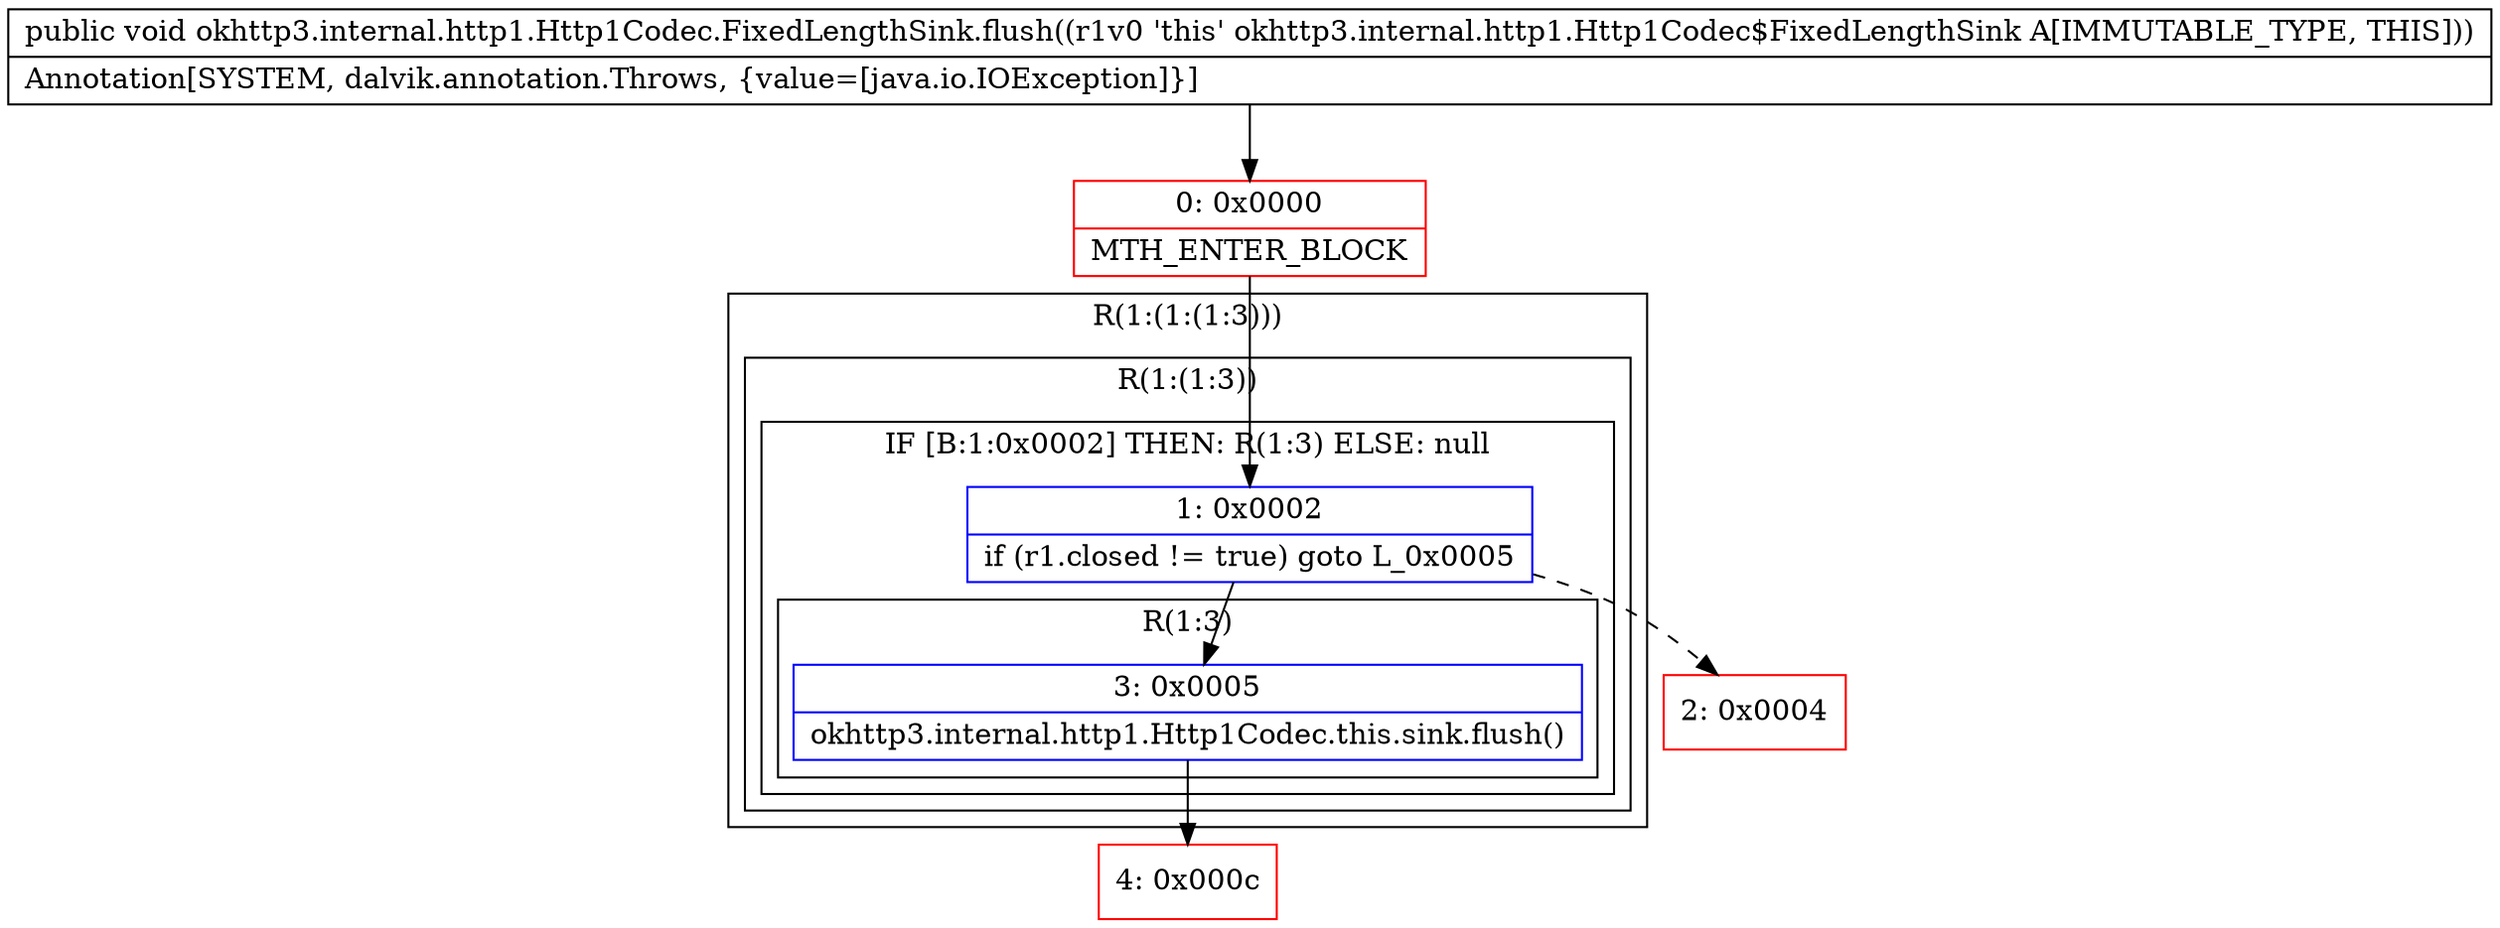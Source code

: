 digraph "CFG forokhttp3.internal.http1.Http1Codec.FixedLengthSink.flush()V" {
subgraph cluster_Region_997142653 {
label = "R(1:(1:(1:3)))";
node [shape=record,color=blue];
subgraph cluster_Region_435890425 {
label = "R(1:(1:3))";
node [shape=record,color=blue];
subgraph cluster_IfRegion_1706826645 {
label = "IF [B:1:0x0002] THEN: R(1:3) ELSE: null";
node [shape=record,color=blue];
Node_1 [shape=record,label="{1\:\ 0x0002|if (r1.closed != true) goto L_0x0005\l}"];
subgraph cluster_Region_1101469623 {
label = "R(1:3)";
node [shape=record,color=blue];
Node_3 [shape=record,label="{3\:\ 0x0005|okhttp3.internal.http1.Http1Codec.this.sink.flush()\l}"];
}
}
}
}
Node_0 [shape=record,color=red,label="{0\:\ 0x0000|MTH_ENTER_BLOCK\l}"];
Node_2 [shape=record,color=red,label="{2\:\ 0x0004}"];
Node_4 [shape=record,color=red,label="{4\:\ 0x000c}"];
MethodNode[shape=record,label="{public void okhttp3.internal.http1.Http1Codec.FixedLengthSink.flush((r1v0 'this' okhttp3.internal.http1.Http1Codec$FixedLengthSink A[IMMUTABLE_TYPE, THIS]))  | Annotation[SYSTEM, dalvik.annotation.Throws, \{value=[java.io.IOException]\}]\l}"];
MethodNode -> Node_0;
Node_1 -> Node_2[style=dashed];
Node_1 -> Node_3;
Node_3 -> Node_4;
Node_0 -> Node_1;
}

